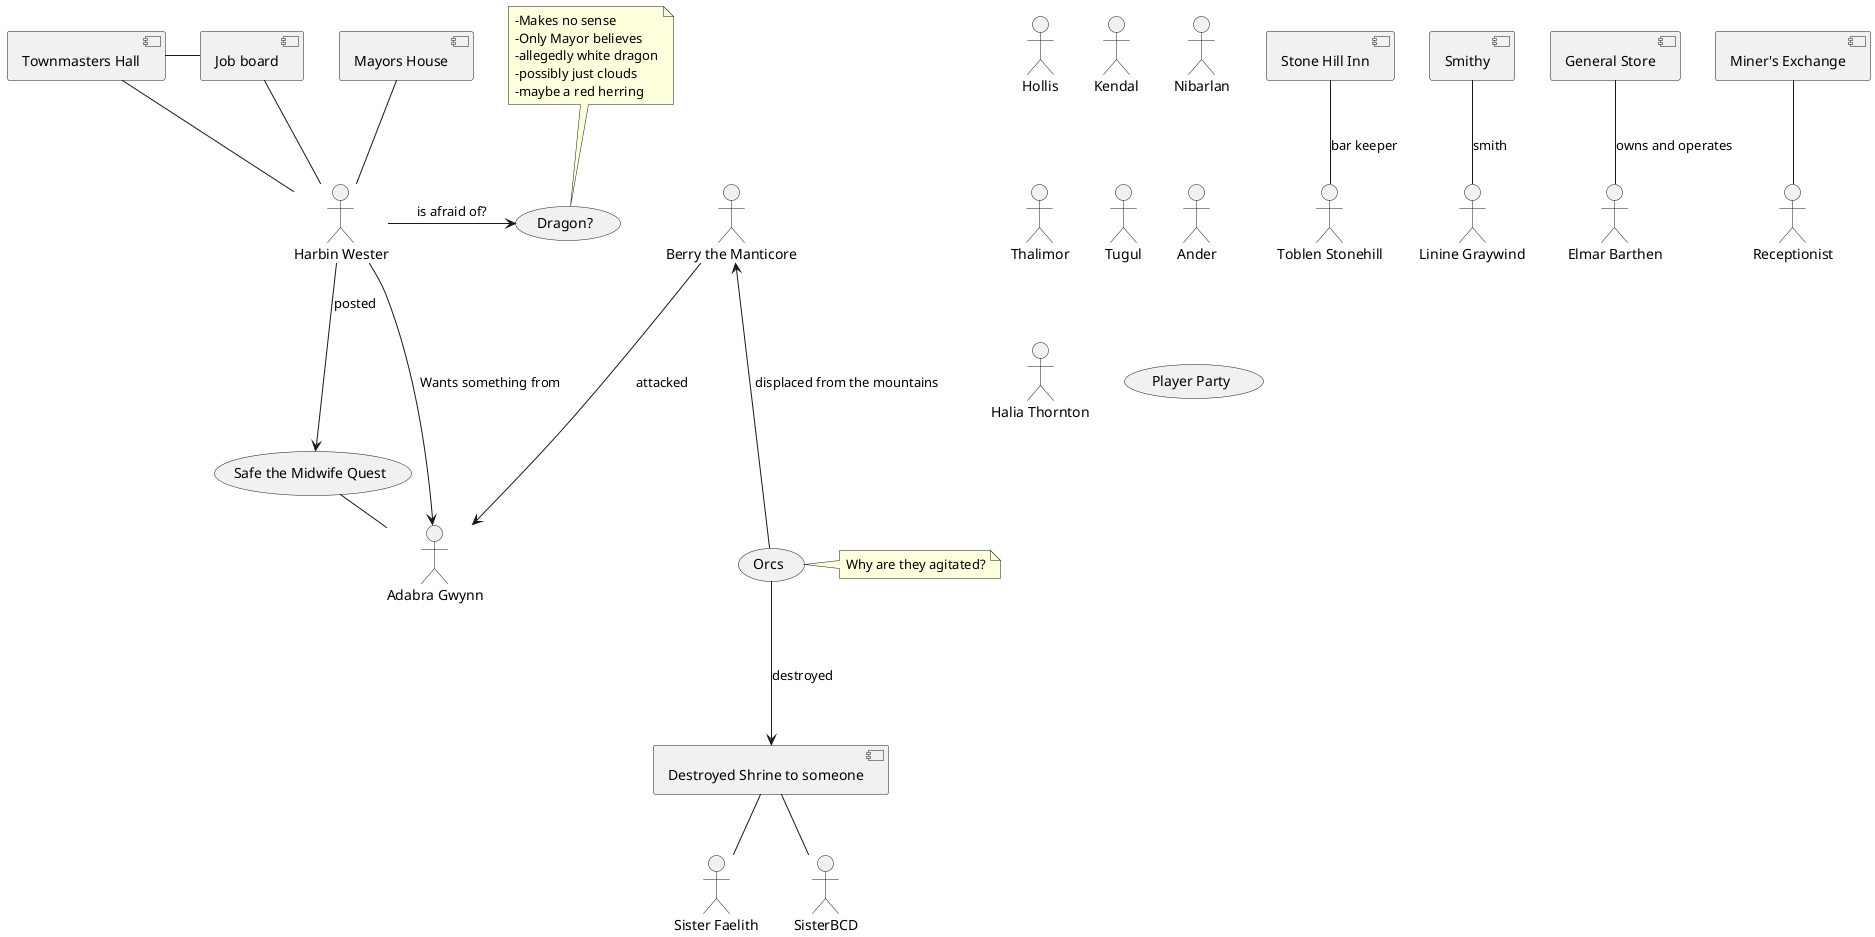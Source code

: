 @startuml Conspiracy Graph

'Actors here:

actor Hollis
actor Kendal
actor Nibarlan
actor Thalimor
actor Tugul

actor "Toblen Stonehill" as innkeep
actor "Linine Graywind" as Smith
actor "Sister Faelith" as SisterABC
actor SisterBCD
actor "Elmar Barthen" as generalStoreGuy
actor "Ander" as generalStoreHelper
actor "Harbin Wester" as Mayor
actor "Berry the Manticore" as manticorBerry
actor "Adabra Gwynn" as potionSeller
actor "Halia Thornton" as prospectorReception

'Locations here

[Stone Hill Inn] as stoneHillInn
[Townmasters Hall] as townHall
[Job board] as jobBoard
[Smithy]
[Destroyed Shrine to someone] as shrine 
[General Store] as generalStore
[Mayors House] as mayorsHouse
[Miner's Exchange] as minerHall

'General Concepts?

(Orcs)
(Player Party) as party
(Safe the Midwife Quest) as quest1
(Dragon?) as dragon

'Relations here
    
stoneHillInn -- innkeep : bar keeper
Smithy -- Smith : smith
shrine -- SisterABC
shrine -- SisterBCD
generalStore -- generalStoreGuy : owns and operates
townHall -- Mayor
mayorsHouse -- Mayor
townHall - jobBoard
jobBoard -- Mayor
manticorBerry <--- Orcs : displaced from the mountains
Orcs ---> shrine : destroyed
Mayor --> quest1 : posted
quest1 - potionSeller
manticorBerry ---> potionSeller : attacked
Mayor ---> potionSeller : Wants something from
dragon <- Mayor : is afraid of?
minerHall -- Receptionist


'Notes
note top of dragon
    -Makes no sense
    -Only Mayor believes
    -allegedly white dragon
    -possibly just clouds
    -maybe a red herring
end note

note right of Orcs
    Why are they agitated?
end note

@enduml
